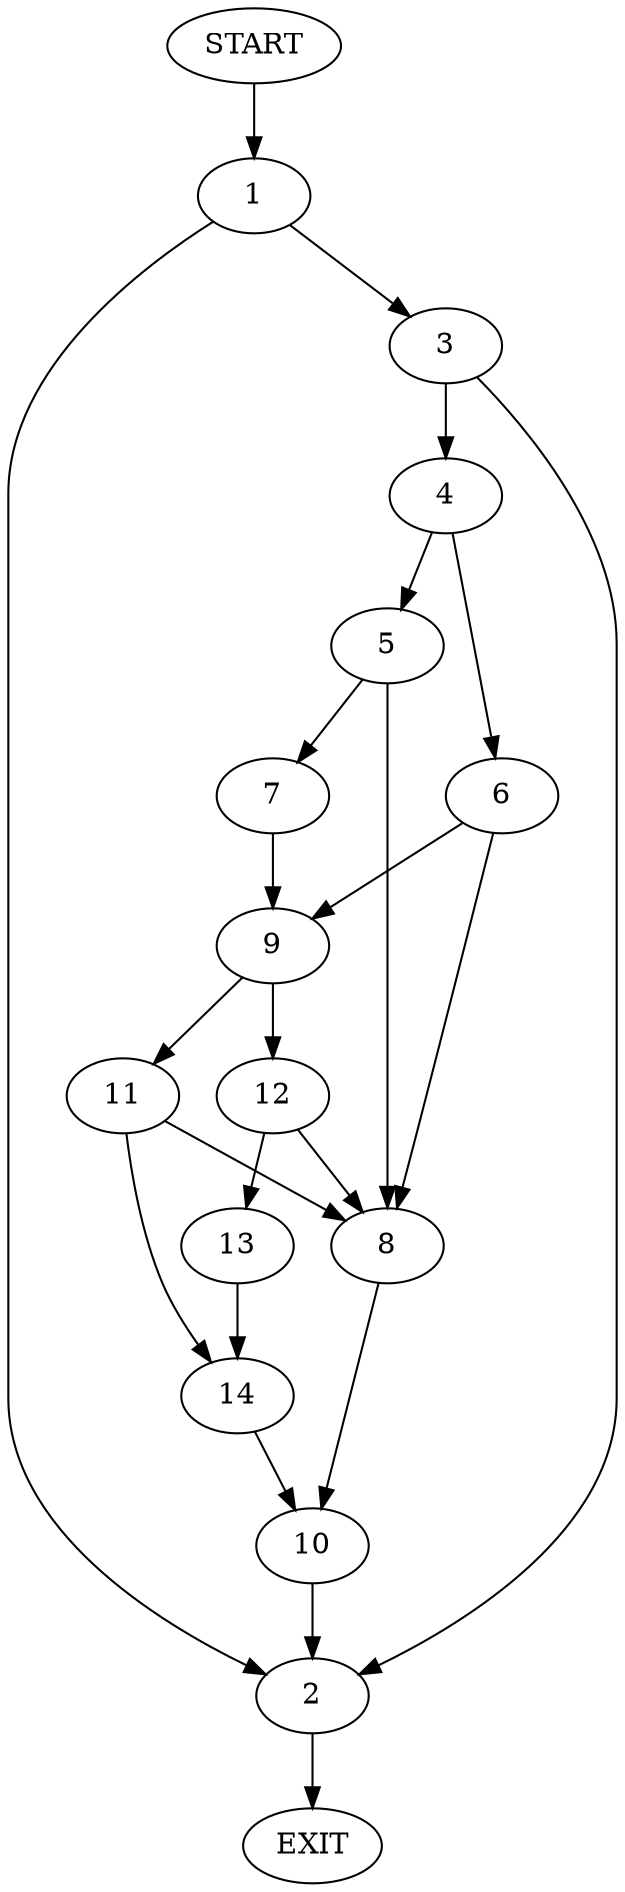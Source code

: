 digraph {
0 [label="START"]
15 [label="EXIT"]
0 -> 1
1 -> 2
1 -> 3
2 -> 15
3 -> 2
3 -> 4
4 -> 5
4 -> 6
5 -> 7
5 -> 8
6 -> 8
6 -> 9
8 -> 10
7 -> 9
9 -> 11
9 -> 12
12 -> 8
12 -> 13
11 -> 8
11 -> 14
13 -> 14
14 -> 10
10 -> 2
}
